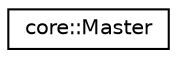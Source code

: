 digraph "Graphical Class Hierarchy"
{
 // LATEX_PDF_SIZE
  edge [fontname="Helvetica",fontsize="10",labelfontname="Helvetica",labelfontsize="10"];
  node [fontname="Helvetica",fontsize="10",shape=record];
  rankdir="LR";
  Node0 [label="core::Master",height=0.2,width=0.4,color="black", fillcolor="white", style="filled",URL="$classcore_1_1Master.html",tooltip=" "];
}
